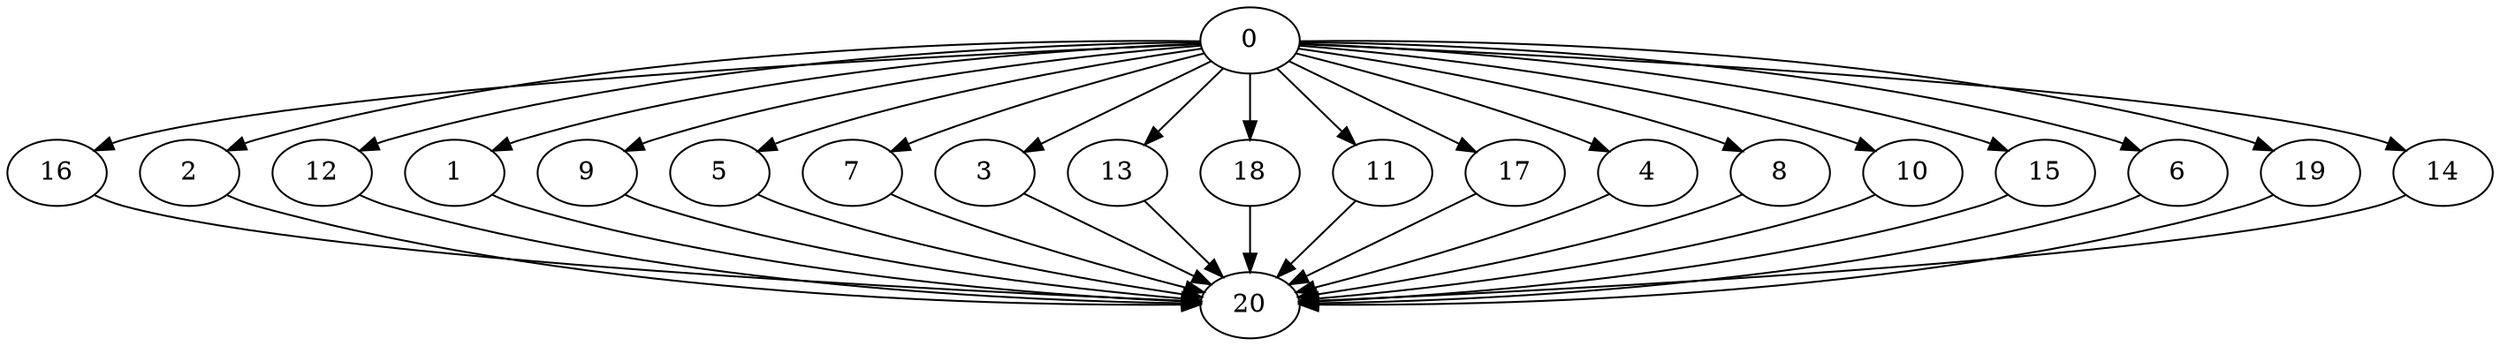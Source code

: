 digraph "Fork_Join_Nodes_21_CCR_0.10_WeightType_Random#6_Heterogeneous-4-2-strong" {
0 [Weight=111];
16 [Weight=159];
2 [Weight=159];
12 [Weight=159];
1 [Weight=143];
9 [Weight=143];
5 [Weight=127];
7 [Weight=127];
3 [Weight=111];
13 [Weight=111];
18 [Weight=111];
11 [Weight=111];
17 [Weight=96];
4 [Weight=80];
8 [Weight=80];
10 [Weight=48];
15 [Weight=48];
6 [Weight=48];
19 [Weight=32];
14 [Weight=32];
20 [Weight=32];
0 -> 8 [Weight=8];
2 -> 20 [Weight=2];
4 -> 20 [Weight=10];
0 -> 19 [Weight=7];
9 -> 20 [Weight=2];
0 -> 12 [Weight=6];
7 -> 20 [Weight=5];
18 -> 20 [Weight=5];
10 -> 20 [Weight=8];
5 -> 20 [Weight=10];
0 -> 1 [Weight=3];
17 -> 20 [Weight=7];
0 -> 10 [Weight=2];
0 -> 2 [Weight=5];
13 -> 20 [Weight=5];
0 -> 13 [Weight=10];
0 -> 9 [Weight=8];
0 -> 7 [Weight=3];
12 -> 20 [Weight=2];
19 -> 20 [Weight=10];
0 -> 16 [Weight=8];
0 -> 17 [Weight=7];
0 -> 18 [Weight=2];
0 -> 14 [Weight=4];
8 -> 20 [Weight=2];
1 -> 20 [Weight=3];
0 -> 6 [Weight=6];
16 -> 20 [Weight=3];
0 -> 5 [Weight=3];
15 -> 20 [Weight=5];
14 -> 20 [Weight=7];
0 -> 15 [Weight=6];
0 -> 4 [Weight=6];
11 -> 20 [Weight=4];
6 -> 20 [Weight=4];
3 -> 20 [Weight=7];
0 -> 11 [Weight=10];
0 -> 3 [Weight=2];
}
